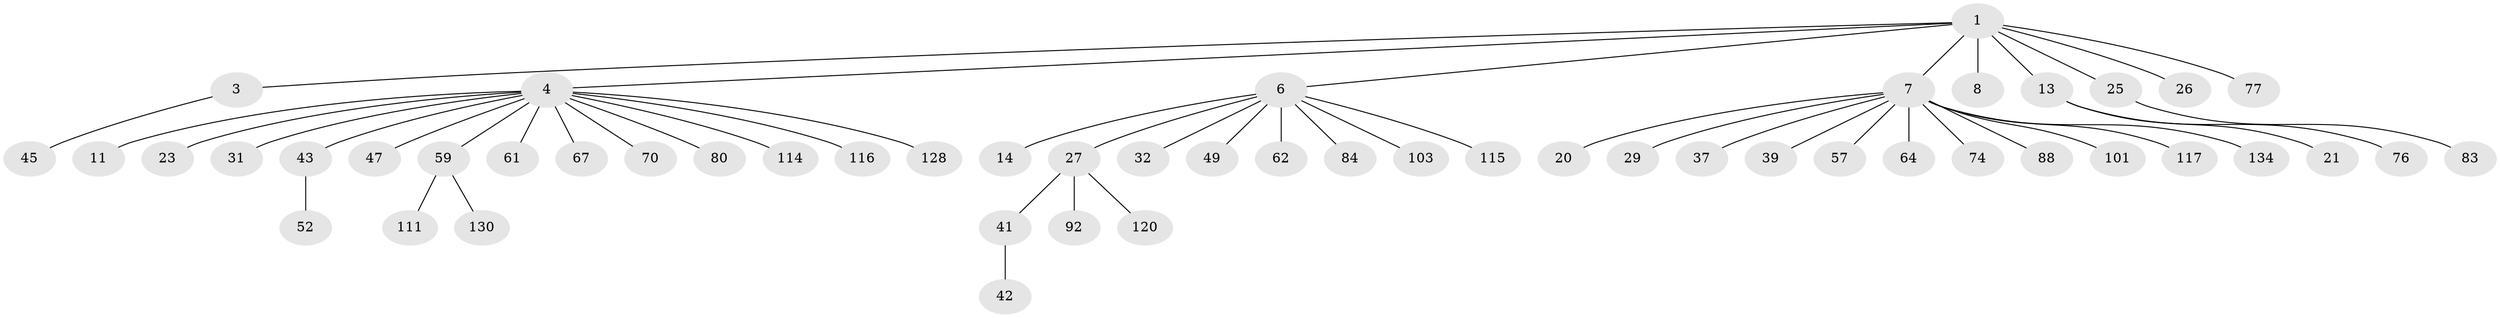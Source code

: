 // original degree distribution, {4: 0.05223880597014925, 7: 0.022388059701492536, 2: 0.21641791044776118, 6: 0.029850746268656716, 3: 0.13432835820895522, 1: 0.5298507462686567, 5: 0.014925373134328358}
// Generated by graph-tools (version 1.1) at 2025/19/03/04/25 18:19:24]
// undirected, 53 vertices, 52 edges
graph export_dot {
graph [start="1"]
  node [color=gray90,style=filled];
  1 [super="+2"];
  3 [super="+22"];
  4 [super="+16+48+79+5+17"];
  6 [super="+12+44"];
  7 [super="+58+10"];
  8;
  11 [super="+122"];
  13 [super="+73+46"];
  14 [super="+129+63"];
  20 [super="+34"];
  21;
  23 [super="+94"];
  25 [super="+28"];
  26;
  27 [super="+95+30"];
  29 [super="+53+68"];
  31;
  32;
  37 [super="+55+54"];
  39;
  41;
  42;
  43 [super="+71"];
  45 [super="+105+110"];
  47 [super="+56"];
  49;
  52;
  57;
  59;
  61;
  62 [super="+98"];
  64 [super="+65+72"];
  67 [super="+112+89+87"];
  70 [super="+91"];
  74;
  76;
  77 [super="+85"];
  80;
  83 [super="+127"];
  84;
  88;
  92 [super="+113"];
  101;
  103;
  111;
  114;
  115;
  116;
  117;
  120;
  128;
  130;
  134;
  1 -- 4;
  1 -- 6;
  1 -- 8;
  1 -- 3;
  1 -- 77;
  1 -- 7;
  1 -- 25;
  1 -- 26;
  1 -- 13;
  3 -- 45;
  4 -- 23;
  4 -- 43;
  4 -- 59;
  4 -- 31;
  4 -- 80;
  4 -- 67;
  4 -- 128;
  4 -- 114;
  4 -- 116;
  4 -- 11;
  4 -- 47;
  4 -- 61;
  4 -- 70;
  6 -- 32;
  6 -- 103;
  6 -- 14;
  6 -- 49;
  6 -- 115;
  6 -- 84;
  6 -- 27;
  6 -- 62;
  7 -- 74;
  7 -- 64;
  7 -- 101;
  7 -- 37;
  7 -- 134;
  7 -- 39;
  7 -- 20;
  7 -- 117;
  7 -- 88;
  7 -- 57;
  7 -- 29;
  13 -- 21;
  13 -- 76;
  25 -- 83;
  27 -- 120;
  27 -- 41;
  27 -- 92;
  41 -- 42;
  43 -- 52;
  59 -- 111;
  59 -- 130;
}
